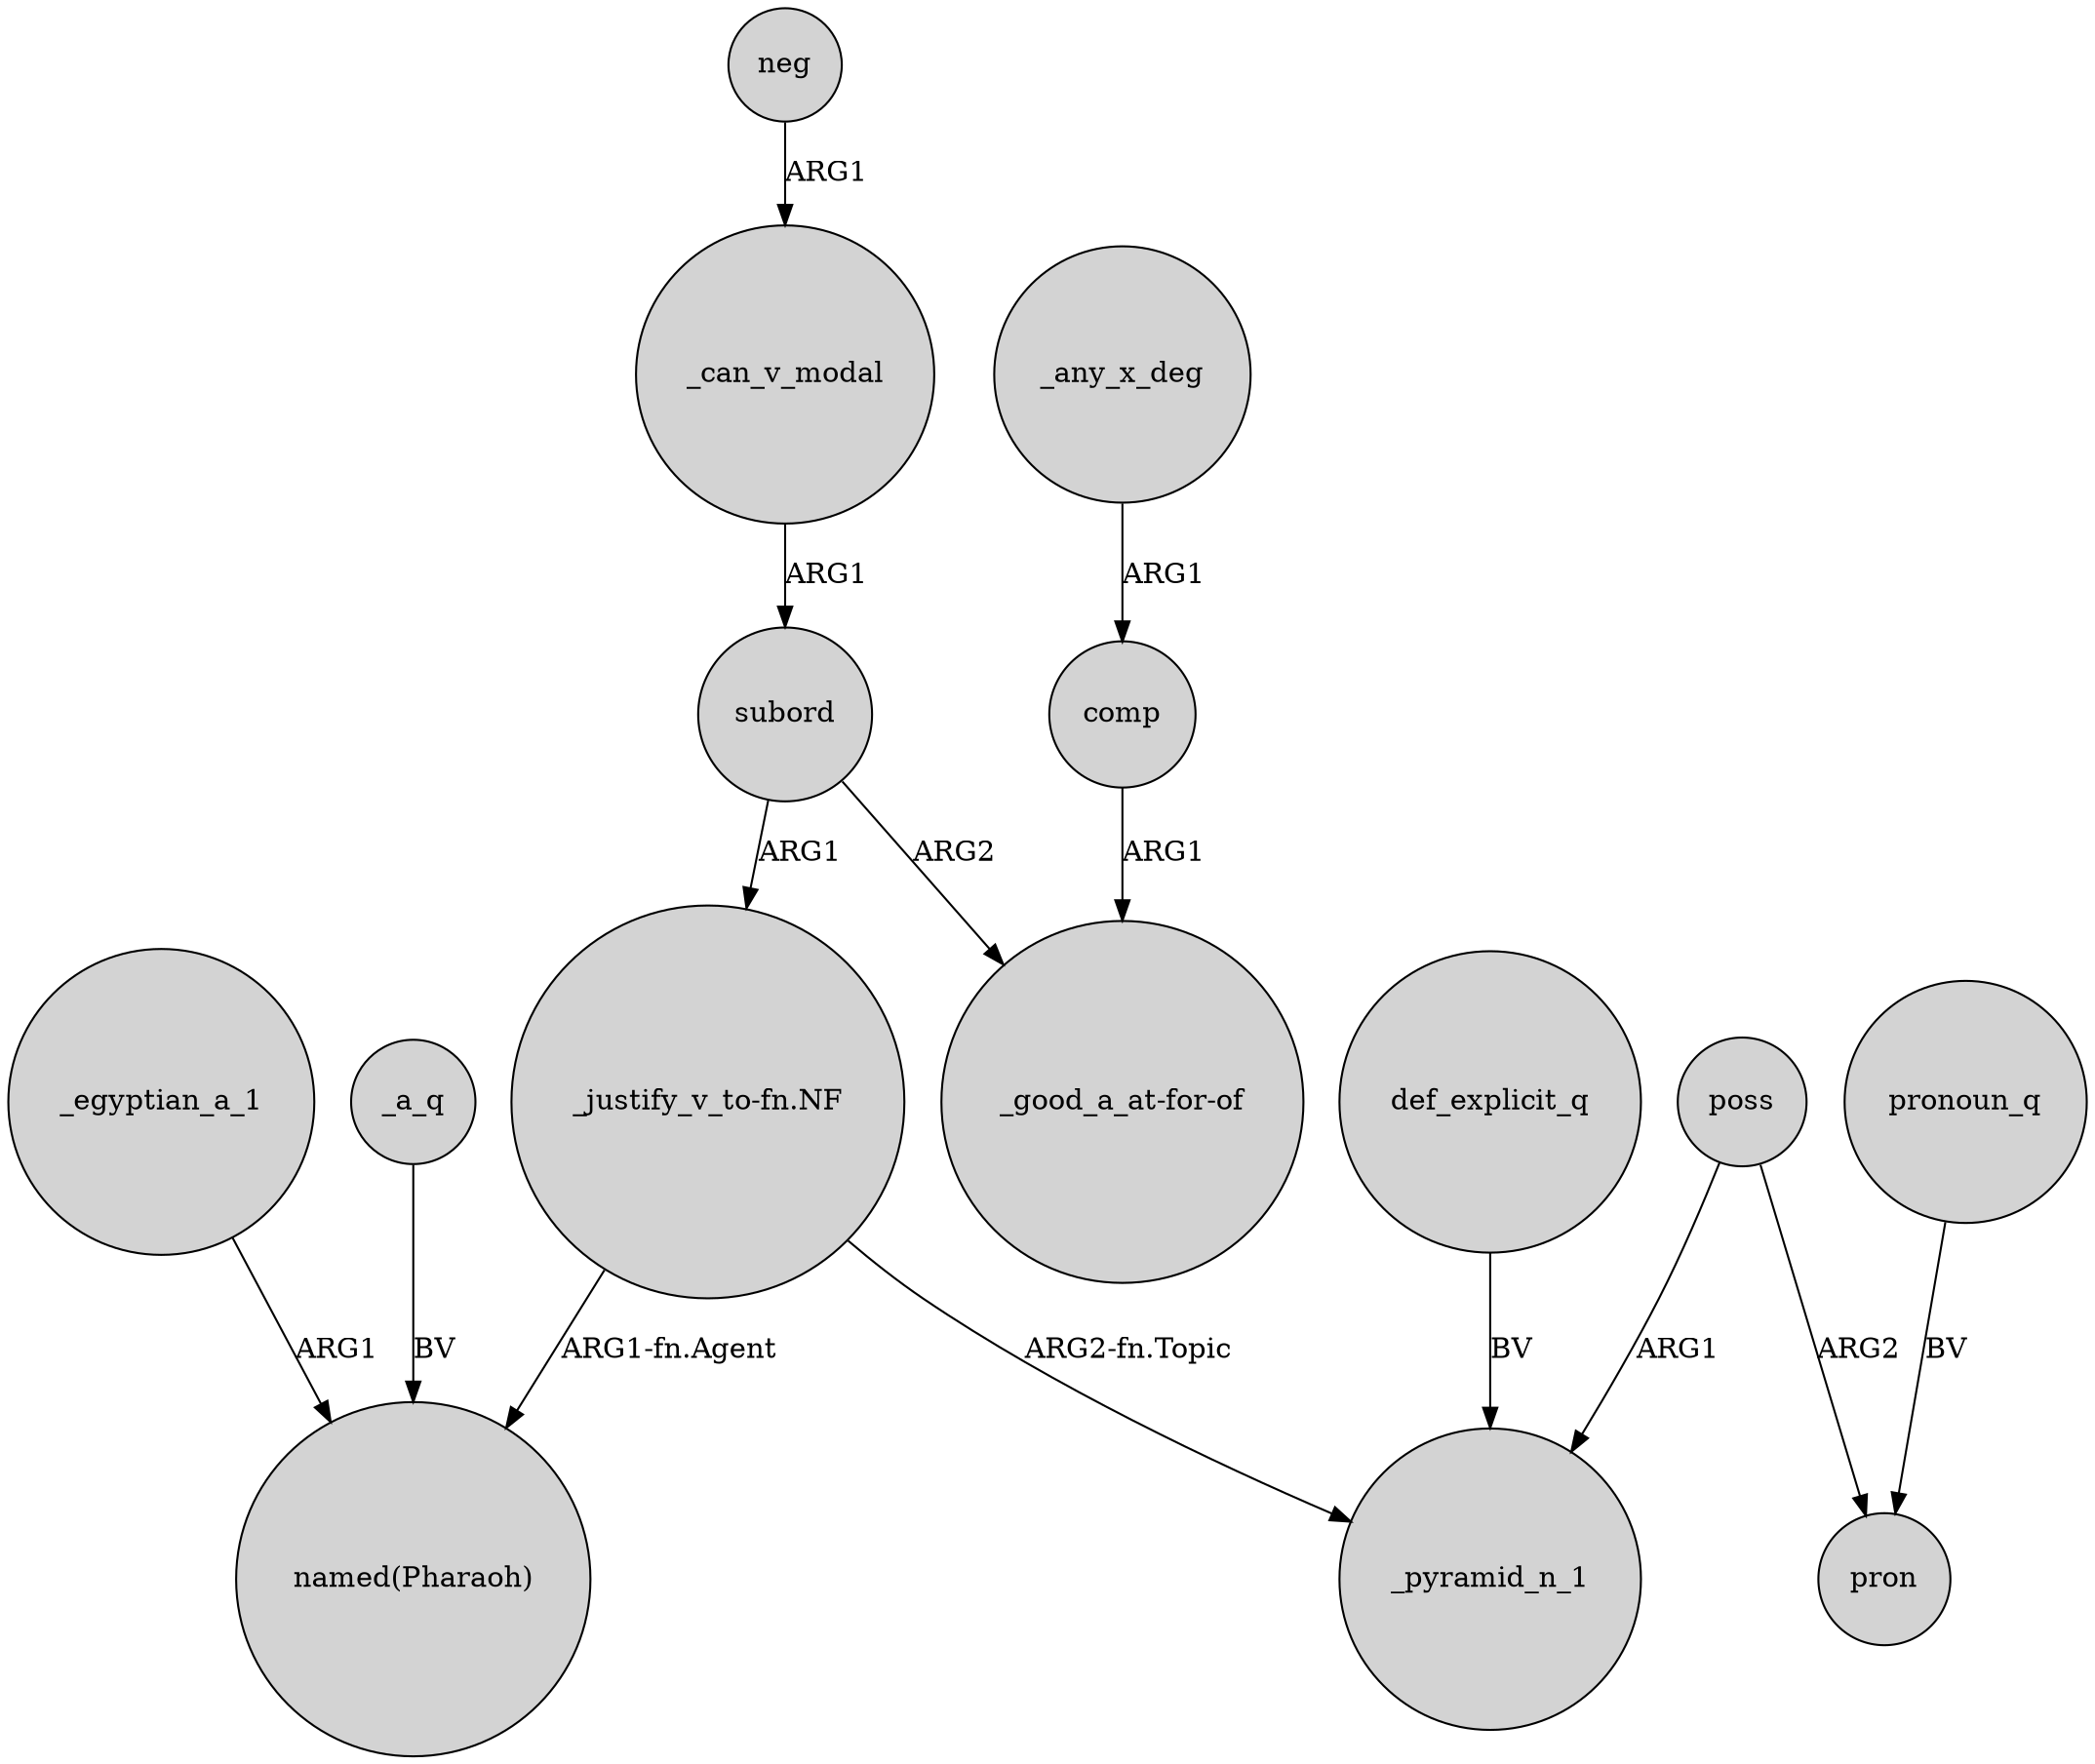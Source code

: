 digraph {
	node [shape=circle style=filled]
	_a_q -> "named(Pharaoh)" [label=BV]
	def_explicit_q -> _pyramid_n_1 [label=BV]
	"_justify_v_to-fn.NF" -> "named(Pharaoh)" [label="ARG1-fn.Agent"]
	comp -> "_good_a_at-for-of" [label=ARG1]
	_egyptian_a_1 -> "named(Pharaoh)" [label=ARG1]
	subord -> "_justify_v_to-fn.NF" [label=ARG1]
	poss -> pron [label=ARG2]
	_any_x_deg -> comp [label=ARG1]
	subord -> "_good_a_at-for-of" [label=ARG2]
	_can_v_modal -> subord [label=ARG1]
	"_justify_v_to-fn.NF" -> _pyramid_n_1 [label="ARG2-fn.Topic"]
	poss -> _pyramid_n_1 [label=ARG1]
	neg -> _can_v_modal [label=ARG1]
	pronoun_q -> pron [label=BV]
}

